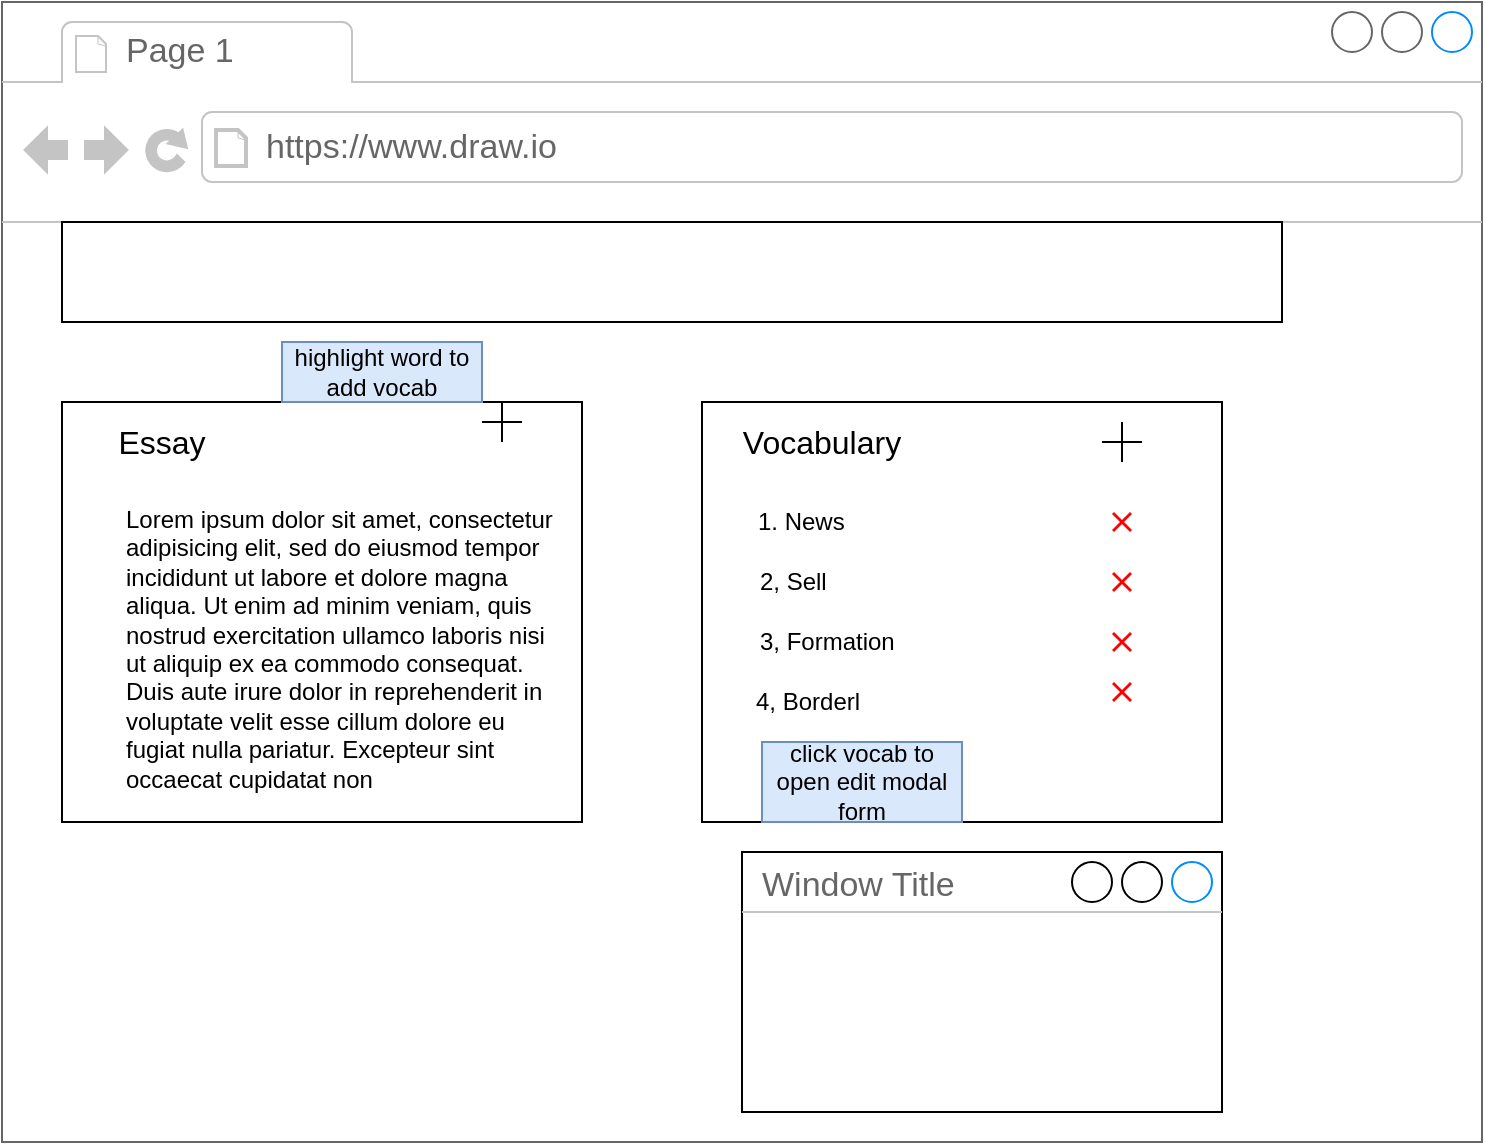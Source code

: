 <mxfile>
    <diagram id="iVd8kBAgJW6eZgmNtz9t" name="UI">
        <mxGraphModel dx="435" dy="629" grid="1" gridSize="10" guides="1" tooltips="1" connect="1" arrows="1" fold="1" page="1" pageScale="1" pageWidth="827" pageHeight="1169" math="0" shadow="0">
            <root>
                <mxCell id="0"/>
                <mxCell id="1" parent="0"/>
                <mxCell id="10" value="" style="strokeWidth=1;shadow=0;dashed=0;align=center;html=1;shape=mxgraph.mockup.containers.browserWindow;rSize=0;strokeColor=#666666;strokeColor2=#008cff;strokeColor3=#c4c4c4;mainText=,;recursiveResize=0;" parent="1" vertex="1">
                    <mxGeometry x="70" y="30" width="740" height="570" as="geometry"/>
                </mxCell>
                <mxCell id="11" value="Page 1" style="strokeWidth=1;shadow=0;dashed=0;align=center;html=1;shape=mxgraph.mockup.containers.anchor;fontSize=17;fontColor=#666666;align=left;" parent="10" vertex="1">
                    <mxGeometry x="60" y="12" width="110" height="26" as="geometry"/>
                </mxCell>
                <mxCell id="12" value="https://www.draw.io" style="strokeWidth=1;shadow=0;dashed=0;align=center;html=1;shape=mxgraph.mockup.containers.anchor;rSize=0;fontSize=17;fontColor=#666666;align=left;" parent="10" vertex="1">
                    <mxGeometry x="130" y="60" width="250" height="26" as="geometry"/>
                </mxCell>
                <mxCell id="14" value="" style="rounded=0;whiteSpace=wrap;html=1;" parent="10" vertex="1">
                    <mxGeometry x="30" y="200" width="260" height="210" as="geometry"/>
                </mxCell>
                <mxCell id="16" value="Lorem ipsum dolor sit amet, consectetur adipisicing elit, sed do eiusmod tempor incididunt ut labore et dolore magna aliqua. Ut enim ad minim veniam, quis nostrud exercitation ullamco laboris nisi ut aliquip ex ea commodo consequat. Duis aute irure dolor in reprehenderit in voluptate velit esse cillum dolore eu fugiat nulla pariatur. Excepteur sint occaecat cupidatat non&amp;nbsp;" style="text;spacingTop=-5;whiteSpace=wrap;html=1;align=left;fontSize=12;fontFamily=Helvetica;fillColor=none;strokeColor=none;" parent="10" vertex="1">
                    <mxGeometry x="60" y="250" width="220" height="150" as="geometry"/>
                </mxCell>
                <mxCell id="20" value="" style="rounded=0;whiteSpace=wrap;html=1;" parent="10" vertex="1">
                    <mxGeometry x="350" y="200" width="260" height="210" as="geometry"/>
                </mxCell>
                <mxCell id="40" value="Window Title" style="strokeWidth=1;shadow=0;dashed=0;align=center;html=1;shape=mxgraph.mockup.containers.window;align=left;verticalAlign=top;spacingLeft=8;strokeColor2=#008cff;strokeColor3=#c4c4c4;fontColor=#666666;mainText=;fontSize=17;labelBackgroundColor=none;" parent="10" vertex="1">
                    <mxGeometry x="370" y="425" width="240" height="130" as="geometry"/>
                </mxCell>
                <mxCell id="41" value="click vocab to open edit modal form" style="text;html=1;strokeColor=#6c8ebf;fillColor=#dae8fc;align=center;verticalAlign=middle;whiteSpace=wrap;rounded=0;" parent="10" vertex="1">
                    <mxGeometry x="380" y="370" width="100" height="40" as="geometry"/>
                </mxCell>
                <mxCell id="15" value="Essay" style="text;html=1;strokeColor=none;fillColor=none;align=center;verticalAlign=middle;whiteSpace=wrap;rounded=0;fontSize=16;" parent="1" vertex="1">
                    <mxGeometry x="130" y="240" width="40" height="20" as="geometry"/>
                </mxCell>
                <mxCell id="17" value="" style="rounded=0;whiteSpace=wrap;html=1;fontSize=16;" parent="1" vertex="1">
                    <mxGeometry x="100" y="140" width="610" height="50" as="geometry"/>
                </mxCell>
                <mxCell id="21" value="Vocabulary" style="text;html=1;strokeColor=none;fillColor=none;align=center;verticalAlign=middle;whiteSpace=wrap;rounded=0;fontSize=16;" parent="1" vertex="1">
                    <mxGeometry x="470" y="240" width="20" height="20" as="geometry"/>
                </mxCell>
                <mxCell id="22" value="" style="shape=cross;whiteSpace=wrap;html=1;fontSize=16;size=0;" parent="1" vertex="1">
                    <mxGeometry x="620" y="240" width="20" height="20" as="geometry"/>
                </mxCell>
                <mxCell id="23" value="1. News" style="text;html=1;strokeColor=none;fillColor=none;align=left;verticalAlign=middle;whiteSpace=wrap;rounded=0;fontSize=12;fontStyle=0" parent="1" vertex="1">
                    <mxGeometry x="446" y="280" width="80" height="20" as="geometry"/>
                </mxCell>
                <mxCell id="24" value="2, Sell" style="text;html=1;strokeColor=none;fillColor=none;align=left;verticalAlign=middle;whiteSpace=wrap;rounded=0;fontSize=12;" parent="1" vertex="1">
                    <mxGeometry x="447" y="310" width="70" height="20" as="geometry"/>
                </mxCell>
                <mxCell id="31" value="3, Formation" style="text;html=1;strokeColor=none;fillColor=none;align=left;verticalAlign=middle;whiteSpace=wrap;rounded=0;fontSize=12;" parent="1" vertex="1">
                    <mxGeometry x="447" y="340" width="93" height="20" as="geometry"/>
                </mxCell>
                <mxCell id="32" value="4, Borderl" style="text;html=1;strokeColor=none;fillColor=none;align=left;verticalAlign=middle;whiteSpace=wrap;rounded=0;fontSize=12;" parent="1" vertex="1">
                    <mxGeometry x="445" y="370" width="70" height="20" as="geometry"/>
                </mxCell>
                <mxCell id="34" value="" style="shape=cross;whiteSpace=wrap;html=1;fontSize=16;size=0;" parent="1" vertex="1">
                    <mxGeometry x="310" y="230" width="20" height="20" as="geometry"/>
                </mxCell>
                <mxCell id="35" value="highlight word to add vocab" style="text;html=1;strokeColor=#6c8ebf;fillColor=#dae8fc;align=center;verticalAlign=middle;whiteSpace=wrap;rounded=0;" parent="1" vertex="1">
                    <mxGeometry x="210" y="200" width="100" height="30" as="geometry"/>
                </mxCell>
                <mxCell id="36" value="" style="shape=mxgraph.mockup.markup.redX;fillColor=#ff0000;html=1;shadow=0;strokeColor=none;" parent="1" vertex="1">
                    <mxGeometry x="625" y="285" width="10" height="10" as="geometry"/>
                </mxCell>
                <mxCell id="37" value="" style="shape=mxgraph.mockup.markup.redX;fillColor=#ff0000;html=1;shadow=0;strokeColor=none;" parent="1" vertex="1">
                    <mxGeometry x="625" y="315" width="10" height="10" as="geometry"/>
                </mxCell>
                <mxCell id="38" value="" style="shape=mxgraph.mockup.markup.redX;fillColor=#ff0000;html=1;shadow=0;strokeColor=none;" parent="1" vertex="1">
                    <mxGeometry x="625" y="345" width="10" height="10" as="geometry"/>
                </mxCell>
                <mxCell id="39" value="" style="shape=mxgraph.mockup.markup.redX;fillColor=#ff0000;html=1;shadow=0;strokeColor=none;" parent="1" vertex="1">
                    <mxGeometry x="625" y="370" width="10" height="10" as="geometry"/>
                </mxCell>
            </root>
        </mxGraphModel>
    </diagram>
    <diagram id="0t86iHEGhfhfT3hSVQGB" name="Db">
        <mxGraphModel dx="435" dy="629" grid="1" gridSize="10" guides="1" tooltips="1" connect="1" arrows="1" fold="1" page="1" pageScale="1" pageWidth="827" pageHeight="1169" math="0" shadow="0">
            <root>
                <mxCell id="Z0p9pf_6QNyvAiiEjlcZ-0"/>
                <mxCell id="Z0p9pf_6QNyvAiiEjlcZ-1" parent="Z0p9pf_6QNyvAiiEjlcZ-0"/>
                <mxCell id="Z0p9pf_6QNyvAiiEjlcZ-2" value="Essay" style="shape=table;startSize=30;container=1;collapsible=1;childLayout=tableLayout;fixedRows=1;rowLines=0;fontStyle=1;align=center;resizeLast=1;" parent="Z0p9pf_6QNyvAiiEjlcZ-1" vertex="1">
                    <mxGeometry x="50" y="90" width="180" height="310" as="geometry"/>
                </mxCell>
                <mxCell id="Z0p9pf_6QNyvAiiEjlcZ-3" value="" style="shape=partialRectangle;collapsible=0;dropTarget=0;pointerEvents=0;fillColor=none;top=0;left=0;bottom=1;right=0;points=[[0,0.5],[1,0.5]];portConstraint=eastwest;" parent="Z0p9pf_6QNyvAiiEjlcZ-2" vertex="1">
                    <mxGeometry y="30" width="180" height="30" as="geometry"/>
                </mxCell>
                <mxCell id="Z0p9pf_6QNyvAiiEjlcZ-4" value="PK" style="shape=partialRectangle;connectable=0;fillColor=none;top=0;left=0;bottom=0;right=0;fontStyle=1;overflow=hidden;" parent="Z0p9pf_6QNyvAiiEjlcZ-3" vertex="1">
                    <mxGeometry width="30" height="30" as="geometry"/>
                </mxCell>
                <mxCell id="Z0p9pf_6QNyvAiiEjlcZ-5" value="EssayId" style="shape=partialRectangle;connectable=0;fillColor=none;top=0;left=0;bottom=0;right=0;align=left;spacingLeft=6;fontStyle=5;overflow=hidden;" parent="Z0p9pf_6QNyvAiiEjlcZ-3" vertex="1">
                    <mxGeometry x="30" width="150" height="30" as="geometry"/>
                </mxCell>
                <mxCell id="Z0p9pf_6QNyvAiiEjlcZ-6" value="" style="shape=partialRectangle;collapsible=0;dropTarget=0;pointerEvents=0;fillColor=none;top=0;left=0;bottom=0;right=0;points=[[0,0.5],[1,0.5]];portConstraint=eastwest;" parent="Z0p9pf_6QNyvAiiEjlcZ-2" vertex="1">
                    <mxGeometry y="60" width="180" height="30" as="geometry"/>
                </mxCell>
                <mxCell id="Z0p9pf_6QNyvAiiEjlcZ-7" value="" style="shape=partialRectangle;connectable=0;fillColor=none;top=0;left=0;bottom=0;right=0;editable=1;overflow=hidden;" parent="Z0p9pf_6QNyvAiiEjlcZ-6" vertex="1">
                    <mxGeometry width="30" height="30" as="geometry"/>
                </mxCell>
                <mxCell id="Z0p9pf_6QNyvAiiEjlcZ-8" value="Title" style="shape=partialRectangle;connectable=0;fillColor=none;top=0;left=0;bottom=0;right=0;align=left;spacingLeft=6;overflow=hidden;" parent="Z0p9pf_6QNyvAiiEjlcZ-6" vertex="1">
                    <mxGeometry x="30" width="150" height="30" as="geometry"/>
                </mxCell>
                <mxCell id="Z0p9pf_6QNyvAiiEjlcZ-9" value="" style="shape=partialRectangle;collapsible=0;dropTarget=0;pointerEvents=0;fillColor=none;top=0;left=0;bottom=0;right=0;points=[[0,0.5],[1,0.5]];portConstraint=eastwest;" parent="Z0p9pf_6QNyvAiiEjlcZ-2" vertex="1">
                    <mxGeometry y="90" width="180" height="30" as="geometry"/>
                </mxCell>
                <mxCell id="Z0p9pf_6QNyvAiiEjlcZ-10" value="" style="shape=partialRectangle;connectable=0;fillColor=none;top=0;left=0;bottom=0;right=0;editable=1;overflow=hidden;" parent="Z0p9pf_6QNyvAiiEjlcZ-9" vertex="1">
                    <mxGeometry width="30" height="30" as="geometry"/>
                </mxCell>
                <mxCell id="Z0p9pf_6QNyvAiiEjlcZ-11" value="Text" style="shape=partialRectangle;connectable=0;fillColor=none;top=0;left=0;bottom=0;right=0;align=left;spacingLeft=6;overflow=hidden;" parent="Z0p9pf_6QNyvAiiEjlcZ-9" vertex="1">
                    <mxGeometry x="30" width="150" height="30" as="geometry"/>
                </mxCell>
                <mxCell id="Z0p9pf_6QNyvAiiEjlcZ-12" value="" style="shape=partialRectangle;collapsible=0;dropTarget=0;pointerEvents=0;fillColor=none;top=0;left=0;bottom=0;right=0;points=[[0,0.5],[1,0.5]];portConstraint=eastwest;" parent="Z0p9pf_6QNyvAiiEjlcZ-2" vertex="1">
                    <mxGeometry y="120" width="180" height="30" as="geometry"/>
                </mxCell>
                <mxCell id="Z0p9pf_6QNyvAiiEjlcZ-13" value="" style="shape=partialRectangle;connectable=0;fillColor=none;top=0;left=0;bottom=0;right=0;editable=1;overflow=hidden;" parent="Z0p9pf_6QNyvAiiEjlcZ-12" vertex="1">
                    <mxGeometry width="30" height="30" as="geometry"/>
                </mxCell>
                <mxCell id="Z0p9pf_6QNyvAiiEjlcZ-14" value="Source" style="shape=partialRectangle;connectable=0;fillColor=none;top=0;left=0;bottom=0;right=0;align=left;spacingLeft=6;overflow=hidden;" parent="Z0p9pf_6QNyvAiiEjlcZ-12" vertex="1">
                    <mxGeometry x="30" width="150" height="30" as="geometry"/>
                </mxCell>
                <mxCell id="Z0p9pf_6QNyvAiiEjlcZ-21" value="" style="shape=partialRectangle;collapsible=0;dropTarget=0;pointerEvents=0;fillColor=none;top=0;left=0;bottom=0;right=0;points=[[0,0.5],[1,0.5]];portConstraint=eastwest;" parent="Z0p9pf_6QNyvAiiEjlcZ-2" vertex="1">
                    <mxGeometry y="150" width="180" height="30" as="geometry"/>
                </mxCell>
                <mxCell id="Z0p9pf_6QNyvAiiEjlcZ-22" value="" style="shape=partialRectangle;connectable=0;fillColor=none;top=0;left=0;bottom=0;right=0;editable=1;overflow=hidden;" parent="Z0p9pf_6QNyvAiiEjlcZ-21" vertex="1">
                    <mxGeometry width="30" height="30" as="geometry"/>
                </mxCell>
                <mxCell id="Z0p9pf_6QNyvAiiEjlcZ-23" value="Created" style="shape=partialRectangle;connectable=0;fillColor=none;top=0;left=0;bottom=0;right=0;align=left;spacingLeft=6;overflow=hidden;" parent="Z0p9pf_6QNyvAiiEjlcZ-21" vertex="1">
                    <mxGeometry x="30" width="150" height="30" as="geometry"/>
                </mxCell>
                <mxCell id="2Hclk4SniDm500Zft6jf-0" value="" style="shape=partialRectangle;collapsible=0;dropTarget=0;pointerEvents=0;fillColor=none;top=0;left=0;bottom=0;right=0;points=[[0,0.5],[1,0.5]];portConstraint=eastwest;" parent="Z0p9pf_6QNyvAiiEjlcZ-2" vertex="1">
                    <mxGeometry y="180" width="180" height="30" as="geometry"/>
                </mxCell>
                <mxCell id="2Hclk4SniDm500Zft6jf-1" value="" style="shape=partialRectangle;connectable=0;fillColor=none;top=0;left=0;bottom=0;right=0;editable=1;overflow=hidden;" parent="2Hclk4SniDm500Zft6jf-0" vertex="1">
                    <mxGeometry width="30" height="30" as="geometry"/>
                </mxCell>
                <mxCell id="2Hclk4SniDm500Zft6jf-2" value="Category" style="shape=partialRectangle;connectable=0;fillColor=none;top=0;left=0;bottom=0;right=0;align=left;spacingLeft=6;overflow=hidden;" parent="2Hclk4SniDm500Zft6jf-0" vertex="1">
                    <mxGeometry x="30" width="150" height="30" as="geometry"/>
                </mxCell>
                <mxCell id="Z0p9pf_6QNyvAiiEjlcZ-15" value="" style="shape=partialRectangle;collapsible=0;dropTarget=0;pointerEvents=0;fillColor=none;top=0;left=0;bottom=0;right=0;points=[[0,0.5],[1,0.5]];portConstraint=eastwest;" parent="Z0p9pf_6QNyvAiiEjlcZ-2" vertex="1">
                    <mxGeometry y="210" width="180" height="30" as="geometry"/>
                </mxCell>
                <mxCell id="Z0p9pf_6QNyvAiiEjlcZ-16" value="" style="shape=partialRectangle;connectable=0;fillColor=none;top=0;left=0;bottom=0;right=0;editable=1;overflow=hidden;" parent="Z0p9pf_6QNyvAiiEjlcZ-15" vertex="1">
                    <mxGeometry width="30" height="30" as="geometry"/>
                </mxCell>
                <mxCell id="Z0p9pf_6QNyvAiiEjlcZ-17" value="Language" style="shape=partialRectangle;connectable=0;fillColor=none;top=0;left=0;bottom=0;right=0;align=left;spacingLeft=6;overflow=hidden;" parent="Z0p9pf_6QNyvAiiEjlcZ-15" vertex="1">
                    <mxGeometry x="30" width="150" height="30" as="geometry"/>
                </mxCell>
                <mxCell id="zP1s_SbAsQUYqSvH_J1f-30" value="" style="shape=partialRectangle;collapsible=0;dropTarget=0;pointerEvents=0;fillColor=none;top=0;left=0;bottom=0;right=0;points=[[0,0.5],[1,0.5]];portConstraint=eastwest;" parent="Z0p9pf_6QNyvAiiEjlcZ-2" vertex="1">
                    <mxGeometry y="240" width="180" height="30" as="geometry"/>
                </mxCell>
                <mxCell id="zP1s_SbAsQUYqSvH_J1f-31" value="" style="shape=partialRectangle;connectable=0;fillColor=none;top=0;left=0;bottom=0;right=0;editable=1;overflow=hidden;" parent="zP1s_SbAsQUYqSvH_J1f-30" vertex="1">
                    <mxGeometry width="30" height="30" as="geometry"/>
                </mxCell>
                <mxCell id="zP1s_SbAsQUYqSvH_J1f-32" value="SampleId (Nullable)" style="shape=partialRectangle;connectable=0;fillColor=none;top=0;left=0;bottom=0;right=0;align=left;spacingLeft=6;overflow=hidden;" parent="zP1s_SbAsQUYqSvH_J1f-30" vertex="1">
                    <mxGeometry x="30" width="150" height="30" as="geometry"/>
                </mxCell>
                <mxCell id="zP1s_SbAsQUYqSvH_J1f-40" value="" style="shape=partialRectangle;collapsible=0;dropTarget=0;pointerEvents=0;fillColor=none;top=0;left=0;bottom=0;right=0;points=[[0,0.5],[1,0.5]];portConstraint=eastwest;" parent="Z0p9pf_6QNyvAiiEjlcZ-2" vertex="1">
                    <mxGeometry y="270" width="180" height="30" as="geometry"/>
                </mxCell>
                <mxCell id="zP1s_SbAsQUYqSvH_J1f-41" value="" style="shape=partialRectangle;connectable=0;fillColor=none;top=0;left=0;bottom=0;right=0;editable=1;overflow=hidden;" parent="zP1s_SbAsQUYqSvH_J1f-40" vertex="1">
                    <mxGeometry width="30" height="30" as="geometry"/>
                </mxCell>
                <mxCell id="zP1s_SbAsQUYqSvH_J1f-42" value="UserId" style="shape=partialRectangle;connectable=0;fillColor=none;top=0;left=0;bottom=0;right=0;align=left;spacingLeft=6;overflow=hidden;" parent="zP1s_SbAsQUYqSvH_J1f-40" vertex="1">
                    <mxGeometry x="30" width="150" height="30" as="geometry"/>
                </mxCell>
                <mxCell id="TxTklXKp4NgBE_LHiwIq-4" style="edgeStyle=orthogonalEdgeStyle;rounded=0;orthogonalLoop=1;jettySize=auto;html=1;exitX=0;exitY=0.25;exitDx=0;exitDy=0;entryX=1;entryY=0.5;entryDx=0;entryDy=0;endArrow=ERmany;endFill=0;" parent="Z0p9pf_6QNyvAiiEjlcZ-1" source="Z0p9pf_6QNyvAiiEjlcZ-24" target="2Hclk4SniDm500Zft6jf-22" edge="1">
                    <mxGeometry relative="1" as="geometry"/>
                </mxCell>
                <mxCell id="Z0p9pf_6QNyvAiiEjlcZ-24" value="User" style="shape=table;startSize=30;container=1;collapsible=1;childLayout=tableLayout;fixedRows=1;rowLines=0;fontStyle=1;align=center;resizeLast=1;" parent="Z0p9pf_6QNyvAiiEjlcZ-1" vertex="1">
                    <mxGeometry x="590" y="90" width="180" height="180" as="geometry"/>
                </mxCell>
                <mxCell id="Z0p9pf_6QNyvAiiEjlcZ-25" value="" style="shape=partialRectangle;collapsible=0;dropTarget=0;pointerEvents=0;fillColor=none;top=0;left=0;bottom=1;right=0;points=[[0,0.5],[1,0.5]];portConstraint=eastwest;" parent="Z0p9pf_6QNyvAiiEjlcZ-24" vertex="1">
                    <mxGeometry y="30" width="180" height="30" as="geometry"/>
                </mxCell>
                <mxCell id="Z0p9pf_6QNyvAiiEjlcZ-26" value="PK" style="shape=partialRectangle;connectable=0;fillColor=none;top=0;left=0;bottom=0;right=0;fontStyle=1;overflow=hidden;" parent="Z0p9pf_6QNyvAiiEjlcZ-25" vertex="1">
                    <mxGeometry width="30" height="30" as="geometry"/>
                </mxCell>
                <mxCell id="Z0p9pf_6QNyvAiiEjlcZ-27" value="UserId" style="shape=partialRectangle;connectable=0;fillColor=none;top=0;left=0;bottom=0;right=0;align=left;spacingLeft=6;fontStyle=5;overflow=hidden;" parent="Z0p9pf_6QNyvAiiEjlcZ-25" vertex="1">
                    <mxGeometry x="30" width="150" height="30" as="geometry"/>
                </mxCell>
                <mxCell id="Z0p9pf_6QNyvAiiEjlcZ-28" value="" style="shape=partialRectangle;collapsible=0;dropTarget=0;pointerEvents=0;fillColor=none;top=0;left=0;bottom=0;right=0;points=[[0,0.5],[1,0.5]];portConstraint=eastwest;" parent="Z0p9pf_6QNyvAiiEjlcZ-24" vertex="1">
                    <mxGeometry y="60" width="180" height="30" as="geometry"/>
                </mxCell>
                <mxCell id="Z0p9pf_6QNyvAiiEjlcZ-29" value="" style="shape=partialRectangle;connectable=0;fillColor=none;top=0;left=0;bottom=0;right=0;editable=1;overflow=hidden;" parent="Z0p9pf_6QNyvAiiEjlcZ-28" vertex="1">
                    <mxGeometry width="30" height="30" as="geometry"/>
                </mxCell>
                <mxCell id="Z0p9pf_6QNyvAiiEjlcZ-30" value="UserName" style="shape=partialRectangle;connectable=0;fillColor=none;top=0;left=0;bottom=0;right=0;align=left;spacingLeft=6;overflow=hidden;" parent="Z0p9pf_6QNyvAiiEjlcZ-28" vertex="1">
                    <mxGeometry x="30" width="150" height="30" as="geometry"/>
                </mxCell>
                <mxCell id="Z0p9pf_6QNyvAiiEjlcZ-31" value="" style="shape=partialRectangle;collapsible=0;dropTarget=0;pointerEvents=0;fillColor=none;top=0;left=0;bottom=0;right=0;points=[[0,0.5],[1,0.5]];portConstraint=eastwest;" parent="Z0p9pf_6QNyvAiiEjlcZ-24" vertex="1">
                    <mxGeometry y="90" width="180" height="30" as="geometry"/>
                </mxCell>
                <mxCell id="Z0p9pf_6QNyvAiiEjlcZ-32" value="" style="shape=partialRectangle;connectable=0;fillColor=none;top=0;left=0;bottom=0;right=0;editable=1;overflow=hidden;" parent="Z0p9pf_6QNyvAiiEjlcZ-31" vertex="1">
                    <mxGeometry width="30" height="30" as="geometry"/>
                </mxCell>
                <mxCell id="Z0p9pf_6QNyvAiiEjlcZ-33" value="Password" style="shape=partialRectangle;connectable=0;fillColor=none;top=0;left=0;bottom=0;right=0;align=left;spacingLeft=6;overflow=hidden;" parent="Z0p9pf_6QNyvAiiEjlcZ-31" vertex="1">
                    <mxGeometry x="30" width="150" height="30" as="geometry"/>
                </mxCell>
                <mxCell id="Z0p9pf_6QNyvAiiEjlcZ-34" value="" style="shape=partialRectangle;collapsible=0;dropTarget=0;pointerEvents=0;fillColor=none;top=0;left=0;bottom=0;right=0;points=[[0,0.5],[1,0.5]];portConstraint=eastwest;" parent="Z0p9pf_6QNyvAiiEjlcZ-24" vertex="1">
                    <mxGeometry y="120" width="180" height="30" as="geometry"/>
                </mxCell>
                <mxCell id="Z0p9pf_6QNyvAiiEjlcZ-35" value="" style="shape=partialRectangle;connectable=0;fillColor=none;top=0;left=0;bottom=0;right=0;editable=1;overflow=hidden;" parent="Z0p9pf_6QNyvAiiEjlcZ-34" vertex="1">
                    <mxGeometry width="30" height="30" as="geometry"/>
                </mxCell>
                <mxCell id="Z0p9pf_6QNyvAiiEjlcZ-36" value="Email" style="shape=partialRectangle;connectable=0;fillColor=none;top=0;left=0;bottom=0;right=0;align=left;spacingLeft=6;overflow=hidden;" parent="Z0p9pf_6QNyvAiiEjlcZ-34" vertex="1">
                    <mxGeometry x="30" width="150" height="30" as="geometry"/>
                </mxCell>
                <mxCell id="Z0p9pf_6QNyvAiiEjlcZ-40" value="" style="shape=partialRectangle;collapsible=0;dropTarget=0;pointerEvents=0;fillColor=none;top=0;left=0;bottom=0;right=0;points=[[0,0.5],[1,0.5]];portConstraint=eastwest;" parent="Z0p9pf_6QNyvAiiEjlcZ-24" vertex="1">
                    <mxGeometry y="150" width="180" height="30" as="geometry"/>
                </mxCell>
                <mxCell id="Z0p9pf_6QNyvAiiEjlcZ-41" value="" style="shape=partialRectangle;connectable=0;fillColor=none;top=0;left=0;bottom=0;right=0;editable=1;overflow=hidden;" parent="Z0p9pf_6QNyvAiiEjlcZ-40" vertex="1">
                    <mxGeometry width="30" height="30" as="geometry"/>
                </mxCell>
                <mxCell id="Z0p9pf_6QNyvAiiEjlcZ-42" value="Role" style="shape=partialRectangle;connectable=0;fillColor=none;top=0;left=0;bottom=0;right=0;align=left;spacingLeft=6;overflow=hidden;" parent="Z0p9pf_6QNyvAiiEjlcZ-40" vertex="1">
                    <mxGeometry x="30" width="150" height="30" as="geometry"/>
                </mxCell>
                <mxCell id="2Hclk4SniDm500Zft6jf-3" value="Vocab" style="shape=table;startSize=30;container=1;collapsible=1;childLayout=tableLayout;fixedRows=1;rowLines=0;fontStyle=1;align=center;resizeLast=1;" parent="Z0p9pf_6QNyvAiiEjlcZ-1" vertex="1">
                    <mxGeometry x="330" y="90" width="180" height="350" as="geometry"/>
                </mxCell>
                <mxCell id="2Hclk4SniDm500Zft6jf-4" value="" style="shape=partialRectangle;collapsible=0;dropTarget=0;pointerEvents=0;fillColor=none;top=0;left=0;bottom=1;right=0;points=[[0,0.5],[1,0.5]];portConstraint=eastwest;" parent="2Hclk4SniDm500Zft6jf-3" vertex="1">
                    <mxGeometry y="30" width="180" height="30" as="geometry"/>
                </mxCell>
                <mxCell id="2Hclk4SniDm500Zft6jf-5" value="PK" style="shape=partialRectangle;connectable=0;fillColor=none;top=0;left=0;bottom=0;right=0;fontStyle=1;overflow=hidden;" parent="2Hclk4SniDm500Zft6jf-4" vertex="1">
                    <mxGeometry width="30" height="30" as="geometry"/>
                </mxCell>
                <mxCell id="2Hclk4SniDm500Zft6jf-6" value="VocabId" style="shape=partialRectangle;connectable=0;fillColor=none;top=0;left=0;bottom=0;right=0;align=left;spacingLeft=6;fontStyle=5;overflow=hidden;" parent="2Hclk4SniDm500Zft6jf-4" vertex="1">
                    <mxGeometry x="30" width="150" height="30" as="geometry"/>
                </mxCell>
                <mxCell id="2Hclk4SniDm500Zft6jf-7" value="" style="shape=partialRectangle;collapsible=0;dropTarget=0;pointerEvents=0;fillColor=none;top=0;left=0;bottom=0;right=0;points=[[0,0.5],[1,0.5]];portConstraint=eastwest;" parent="2Hclk4SniDm500Zft6jf-3" vertex="1">
                    <mxGeometry y="60" width="180" height="30" as="geometry"/>
                </mxCell>
                <mxCell id="2Hclk4SniDm500Zft6jf-8" value="" style="shape=partialRectangle;connectable=0;fillColor=none;top=0;left=0;bottom=0;right=0;editable=1;overflow=hidden;" parent="2Hclk4SniDm500Zft6jf-7" vertex="1">
                    <mxGeometry width="30" height="30" as="geometry"/>
                </mxCell>
                <mxCell id="2Hclk4SniDm500Zft6jf-9" value="Language" style="shape=partialRectangle;connectable=0;fillColor=none;top=0;left=0;bottom=0;right=0;align=left;spacingLeft=6;overflow=hidden;" parent="2Hclk4SniDm500Zft6jf-7" vertex="1">
                    <mxGeometry x="30" width="150" height="30" as="geometry"/>
                </mxCell>
                <mxCell id="2Hclk4SniDm500Zft6jf-10" value="" style="shape=partialRectangle;collapsible=0;dropTarget=0;pointerEvents=0;fillColor=none;top=0;left=0;bottom=0;right=0;points=[[0,0.5],[1,0.5]];portConstraint=eastwest;" parent="2Hclk4SniDm500Zft6jf-3" vertex="1">
                    <mxGeometry y="90" width="180" height="30" as="geometry"/>
                </mxCell>
                <mxCell id="2Hclk4SniDm500Zft6jf-11" value="" style="shape=partialRectangle;connectable=0;fillColor=none;top=0;left=0;bottom=0;right=0;editable=1;overflow=hidden;" parent="2Hclk4SniDm500Zft6jf-10" vertex="1">
                    <mxGeometry width="30" height="30" as="geometry"/>
                </mxCell>
                <mxCell id="2Hclk4SniDm500Zft6jf-12" value="Text" style="shape=partialRectangle;connectable=0;fillColor=none;top=0;left=0;bottom=0;right=0;align=left;spacingLeft=6;overflow=hidden;" parent="2Hclk4SniDm500Zft6jf-10" vertex="1">
                    <mxGeometry x="30" width="150" height="30" as="geometry"/>
                </mxCell>
                <mxCell id="2Hclk4SniDm500Zft6jf-13" value="" style="shape=partialRectangle;collapsible=0;dropTarget=0;pointerEvents=0;fillColor=none;top=0;left=0;bottom=0;right=0;points=[[0,0.5],[1,0.5]];portConstraint=eastwest;" parent="2Hclk4SniDm500Zft6jf-3" vertex="1">
                    <mxGeometry y="120" width="180" height="40" as="geometry"/>
                </mxCell>
                <mxCell id="2Hclk4SniDm500Zft6jf-14" value="" style="shape=partialRectangle;connectable=0;fillColor=none;top=0;left=0;bottom=0;right=0;editable=1;overflow=hidden;" parent="2Hclk4SniDm500Zft6jf-13" vertex="1">
                    <mxGeometry width="30" height="40" as="geometry"/>
                </mxCell>
                <mxCell id="2Hclk4SniDm500Zft6jf-15" value="Chinese" style="shape=partialRectangle;connectable=0;fillColor=none;top=0;left=0;bottom=0;right=0;align=left;spacingLeft=6;overflow=hidden;" parent="2Hclk4SniDm500Zft6jf-13" vertex="1">
                    <mxGeometry x="30" width="150" height="40" as="geometry"/>
                </mxCell>
                <mxCell id="2Hclk4SniDm500Zft6jf-16" value="" style="shape=partialRectangle;collapsible=0;dropTarget=0;pointerEvents=0;fillColor=none;top=0;left=0;bottom=0;right=0;points=[[0,0.5],[1,0.5]];portConstraint=eastwest;" parent="2Hclk4SniDm500Zft6jf-3" vertex="1">
                    <mxGeometry y="160" width="180" height="30" as="geometry"/>
                </mxCell>
                <mxCell id="2Hclk4SniDm500Zft6jf-17" value="" style="shape=partialRectangle;connectable=0;fillColor=none;top=0;left=0;bottom=0;right=0;editable=1;overflow=hidden;" parent="2Hclk4SniDm500Zft6jf-16" vertex="1">
                    <mxGeometry width="30" height="30" as="geometry"/>
                </mxCell>
                <mxCell id="2Hclk4SniDm500Zft6jf-18" value="Note" style="shape=partialRectangle;connectable=0;fillColor=none;top=0;left=0;bottom=0;right=0;align=left;spacingLeft=6;overflow=hidden;" parent="2Hclk4SniDm500Zft6jf-16" vertex="1">
                    <mxGeometry x="30" width="150" height="30" as="geometry"/>
                </mxCell>
                <mxCell id="2Hclk4SniDm500Zft6jf-19" value="" style="shape=partialRectangle;collapsible=0;dropTarget=0;pointerEvents=0;fillColor=none;top=0;left=0;bottom=0;right=0;points=[[0,0.5],[1,0.5]];portConstraint=eastwest;" parent="2Hclk4SniDm500Zft6jf-3" vertex="1">
                    <mxGeometry y="190" width="180" height="30" as="geometry"/>
                </mxCell>
                <mxCell id="2Hclk4SniDm500Zft6jf-20" value="" style="shape=partialRectangle;connectable=0;fillColor=none;top=0;left=0;bottom=0;right=0;editable=1;overflow=hidden;" parent="2Hclk4SniDm500Zft6jf-19" vertex="1">
                    <mxGeometry width="30" height="30" as="geometry"/>
                </mxCell>
                <mxCell id="2Hclk4SniDm500Zft6jf-21" value="EssayId (Nullable)" style="shape=partialRectangle;connectable=0;fillColor=none;top=0;left=0;bottom=0;right=0;align=left;spacingLeft=6;overflow=hidden;" parent="2Hclk4SniDm500Zft6jf-19" vertex="1">
                    <mxGeometry x="30" width="150" height="30" as="geometry"/>
                </mxCell>
                <mxCell id="2Hclk4SniDm500Zft6jf-25" value="" style="shape=partialRectangle;collapsible=0;dropTarget=0;pointerEvents=0;fillColor=none;top=0;left=0;bottom=0;right=0;points=[[0,0.5],[1,0.5]];portConstraint=eastwest;" parent="2Hclk4SniDm500Zft6jf-3" vertex="1">
                    <mxGeometry y="220" width="180" height="30" as="geometry"/>
                </mxCell>
                <mxCell id="2Hclk4SniDm500Zft6jf-26" value="" style="shape=partialRectangle;connectable=0;fillColor=none;top=0;left=0;bottom=0;right=0;editable=1;overflow=hidden;" parent="2Hclk4SniDm500Zft6jf-25" vertex="1">
                    <mxGeometry width="30" height="30" as="geometry"/>
                </mxCell>
                <mxCell id="2Hclk4SniDm500Zft6jf-27" value="Category" style="shape=partialRectangle;connectable=0;fillColor=none;top=0;left=0;bottom=0;right=0;align=left;spacingLeft=6;overflow=hidden;" parent="2Hclk4SniDm500Zft6jf-25" vertex="1">
                    <mxGeometry x="30" width="150" height="30" as="geometry"/>
                </mxCell>
                <mxCell id="2Hclk4SniDm500Zft6jf-22" value="" style="shape=partialRectangle;collapsible=0;dropTarget=0;pointerEvents=0;fillColor=none;top=0;left=0;bottom=0;right=0;points=[[0,0.5],[1,0.5]];portConstraint=eastwest;" parent="2Hclk4SniDm500Zft6jf-3" vertex="1">
                    <mxGeometry y="250" width="180" height="30" as="geometry"/>
                </mxCell>
                <mxCell id="2Hclk4SniDm500Zft6jf-23" value="" style="shape=partialRectangle;connectable=0;fillColor=none;top=0;left=0;bottom=0;right=0;editable=1;overflow=hidden;" parent="2Hclk4SniDm500Zft6jf-22" vertex="1">
                    <mxGeometry width="30" height="30" as="geometry"/>
                </mxCell>
                <mxCell id="2Hclk4SniDm500Zft6jf-24" value="UserId" style="shape=partialRectangle;connectable=0;fillColor=none;top=0;left=0;bottom=0;right=0;align=left;spacingLeft=6;overflow=hidden;" parent="2Hclk4SniDm500Zft6jf-22" vertex="1">
                    <mxGeometry x="30" width="150" height="30" as="geometry"/>
                </mxCell>
                <mxCell id="TxTklXKp4NgBE_LHiwIq-1" value="" style="shape=partialRectangle;collapsible=0;dropTarget=0;pointerEvents=0;fillColor=none;top=0;left=0;bottom=0;right=0;points=[[0,0.5],[1,0.5]];portConstraint=eastwest;" parent="2Hclk4SniDm500Zft6jf-3" vertex="1">
                    <mxGeometry y="280" width="180" height="30" as="geometry"/>
                </mxCell>
                <mxCell id="TxTklXKp4NgBE_LHiwIq-2" value="" style="shape=partialRectangle;connectable=0;fillColor=none;top=0;left=0;bottom=0;right=0;editable=1;overflow=hidden;" parent="TxTklXKp4NgBE_LHiwIq-1" vertex="1">
                    <mxGeometry width="30" height="30" as="geometry"/>
                </mxCell>
                <mxCell id="TxTklXKp4NgBE_LHiwIq-3" value="Review" style="shape=partialRectangle;connectable=0;fillColor=none;top=0;left=0;bottom=0;right=0;align=left;spacingLeft=6;overflow=hidden;" parent="TxTklXKp4NgBE_LHiwIq-1" vertex="1">
                    <mxGeometry x="30" width="150" height="30" as="geometry"/>
                </mxCell>
                <mxCell id="zP1s_SbAsQUYqSvH_J1f-23" value="" style="shape=partialRectangle;collapsible=0;dropTarget=0;pointerEvents=0;fillColor=none;top=0;left=0;bottom=0;right=0;points=[[0,0.5],[1,0.5]];portConstraint=eastwest;" parent="2Hclk4SniDm500Zft6jf-3" vertex="1">
                    <mxGeometry y="310" width="180" height="30" as="geometry"/>
                </mxCell>
                <mxCell id="zP1s_SbAsQUYqSvH_J1f-24" value="" style="shape=partialRectangle;connectable=0;fillColor=none;top=0;left=0;bottom=0;right=0;editable=1;overflow=hidden;" parent="zP1s_SbAsQUYqSvH_J1f-23" vertex="1">
                    <mxGeometry width="30" height="30" as="geometry"/>
                </mxCell>
                <mxCell id="zP1s_SbAsQUYqSvH_J1f-25" value="Created" style="shape=partialRectangle;connectable=0;fillColor=none;top=0;left=0;bottom=0;right=0;align=left;spacingLeft=6;overflow=hidden;" parent="zP1s_SbAsQUYqSvH_J1f-23" vertex="1">
                    <mxGeometry x="30" width="150" height="30" as="geometry"/>
                </mxCell>
                <mxCell id="TxTklXKp4NgBE_LHiwIq-5" style="edgeStyle=orthogonalEdgeStyle;rounded=0;orthogonalLoop=1;jettySize=auto;html=1;exitX=1;exitY=0.5;exitDx=0;exitDy=0;entryX=0;entryY=0.5;entryDx=0;entryDy=0;endArrow=ERmany;endFill=0;" parent="Z0p9pf_6QNyvAiiEjlcZ-1" source="Z0p9pf_6QNyvAiiEjlcZ-3" target="2Hclk4SniDm500Zft6jf-19" edge="1">
                    <mxGeometry relative="1" as="geometry"/>
                </mxCell>
                <mxCell id="zP1s_SbAsQUYqSvH_J1f-1" value="Sample" style="shape=table;startSize=30;container=1;collapsible=1;childLayout=tableLayout;fixedRows=1;rowLines=0;fontStyle=1;align=center;resizeLast=1;" parent="Z0p9pf_6QNyvAiiEjlcZ-1" vertex="1">
                    <mxGeometry x="320" y="480" width="180" height="280" as="geometry"/>
                </mxCell>
                <mxCell id="zP1s_SbAsQUYqSvH_J1f-2" value="" style="shape=partialRectangle;collapsible=0;dropTarget=0;pointerEvents=0;fillColor=none;top=0;left=0;bottom=1;right=0;points=[[0,0.5],[1,0.5]];portConstraint=eastwest;" parent="zP1s_SbAsQUYqSvH_J1f-1" vertex="1">
                    <mxGeometry y="30" width="180" height="30" as="geometry"/>
                </mxCell>
                <mxCell id="zP1s_SbAsQUYqSvH_J1f-3" value="PK" style="shape=partialRectangle;connectable=0;fillColor=none;top=0;left=0;bottom=0;right=0;fontStyle=1;overflow=hidden;" parent="zP1s_SbAsQUYqSvH_J1f-2" vertex="1">
                    <mxGeometry width="30" height="30" as="geometry"/>
                </mxCell>
                <mxCell id="zP1s_SbAsQUYqSvH_J1f-4" value="SampleId" style="shape=partialRectangle;connectable=0;fillColor=none;top=0;left=0;bottom=0;right=0;align=left;spacingLeft=6;fontStyle=5;overflow=hidden;" parent="zP1s_SbAsQUYqSvH_J1f-2" vertex="1">
                    <mxGeometry x="30" width="150" height="30" as="geometry"/>
                </mxCell>
                <mxCell id="zP1s_SbAsQUYqSvH_J1f-5" value="" style="shape=partialRectangle;collapsible=0;dropTarget=0;pointerEvents=0;fillColor=none;top=0;left=0;bottom=0;right=0;points=[[0,0.5],[1,0.5]];portConstraint=eastwest;" parent="zP1s_SbAsQUYqSvH_J1f-1" vertex="1">
                    <mxGeometry y="60" width="180" height="30" as="geometry"/>
                </mxCell>
                <mxCell id="zP1s_SbAsQUYqSvH_J1f-6" value="" style="shape=partialRectangle;connectable=0;fillColor=none;top=0;left=0;bottom=0;right=0;editable=1;overflow=hidden;" parent="zP1s_SbAsQUYqSvH_J1f-5" vertex="1">
                    <mxGeometry width="30" height="30" as="geometry"/>
                </mxCell>
                <mxCell id="zP1s_SbAsQUYqSvH_J1f-7" value="Title" style="shape=partialRectangle;connectable=0;fillColor=none;top=0;left=0;bottom=0;right=0;align=left;spacingLeft=6;overflow=hidden;" parent="zP1s_SbAsQUYqSvH_J1f-5" vertex="1">
                    <mxGeometry x="30" width="150" height="30" as="geometry"/>
                </mxCell>
                <mxCell id="zP1s_SbAsQUYqSvH_J1f-8" value="" style="shape=partialRectangle;collapsible=0;dropTarget=0;pointerEvents=0;fillColor=none;top=0;left=0;bottom=0;right=0;points=[[0,0.5],[1,0.5]];portConstraint=eastwest;" parent="zP1s_SbAsQUYqSvH_J1f-1" vertex="1">
                    <mxGeometry y="90" width="180" height="30" as="geometry"/>
                </mxCell>
                <mxCell id="zP1s_SbAsQUYqSvH_J1f-9" value="" style="shape=partialRectangle;connectable=0;fillColor=none;top=0;left=0;bottom=0;right=0;editable=1;overflow=hidden;" parent="zP1s_SbAsQUYqSvH_J1f-8" vertex="1">
                    <mxGeometry width="30" height="30" as="geometry"/>
                </mxCell>
                <mxCell id="zP1s_SbAsQUYqSvH_J1f-10" value="Text" style="shape=partialRectangle;connectable=0;fillColor=none;top=0;left=0;bottom=0;right=0;align=left;spacingLeft=6;overflow=hidden;" parent="zP1s_SbAsQUYqSvH_J1f-8" vertex="1">
                    <mxGeometry x="30" width="150" height="30" as="geometry"/>
                </mxCell>
                <mxCell id="zP1s_SbAsQUYqSvH_J1f-11" value="" style="shape=partialRectangle;collapsible=0;dropTarget=0;pointerEvents=0;fillColor=none;top=0;left=0;bottom=0;right=0;points=[[0,0.5],[1,0.5]];portConstraint=eastwest;" parent="zP1s_SbAsQUYqSvH_J1f-1" vertex="1">
                    <mxGeometry y="120" width="180" height="30" as="geometry"/>
                </mxCell>
                <mxCell id="zP1s_SbAsQUYqSvH_J1f-12" value="" style="shape=partialRectangle;connectable=0;fillColor=none;top=0;left=0;bottom=0;right=0;editable=1;overflow=hidden;" parent="zP1s_SbAsQUYqSvH_J1f-11" vertex="1">
                    <mxGeometry width="30" height="30" as="geometry"/>
                </mxCell>
                <mxCell id="zP1s_SbAsQUYqSvH_J1f-13" value="Source" style="shape=partialRectangle;connectable=0;fillColor=none;top=0;left=0;bottom=0;right=0;align=left;spacingLeft=6;overflow=hidden;" parent="zP1s_SbAsQUYqSvH_J1f-11" vertex="1">
                    <mxGeometry x="30" width="150" height="30" as="geometry"/>
                </mxCell>
                <mxCell id="zP1s_SbAsQUYqSvH_J1f-14" value="" style="shape=partialRectangle;collapsible=0;dropTarget=0;pointerEvents=0;fillColor=none;top=0;left=0;bottom=0;right=0;points=[[0,0.5],[1,0.5]];portConstraint=eastwest;" parent="zP1s_SbAsQUYqSvH_J1f-1" vertex="1">
                    <mxGeometry y="150" width="180" height="30" as="geometry"/>
                </mxCell>
                <mxCell id="zP1s_SbAsQUYqSvH_J1f-15" value="" style="shape=partialRectangle;connectable=0;fillColor=none;top=0;left=0;bottom=0;right=0;editable=1;overflow=hidden;" parent="zP1s_SbAsQUYqSvH_J1f-14" vertex="1">
                    <mxGeometry width="30" height="30" as="geometry"/>
                </mxCell>
                <mxCell id="zP1s_SbAsQUYqSvH_J1f-16" value="Created" style="shape=partialRectangle;connectable=0;fillColor=none;top=0;left=0;bottom=0;right=0;align=left;spacingLeft=6;overflow=hidden;" parent="zP1s_SbAsQUYqSvH_J1f-14" vertex="1">
                    <mxGeometry x="30" width="150" height="30" as="geometry"/>
                </mxCell>
                <mxCell id="zP1s_SbAsQUYqSvH_J1f-17" value="" style="shape=partialRectangle;collapsible=0;dropTarget=0;pointerEvents=0;fillColor=none;top=0;left=0;bottom=0;right=0;points=[[0,0.5],[1,0.5]];portConstraint=eastwest;" parent="zP1s_SbAsQUYqSvH_J1f-1" vertex="1">
                    <mxGeometry y="180" width="180" height="30" as="geometry"/>
                </mxCell>
                <mxCell id="zP1s_SbAsQUYqSvH_J1f-18" value="" style="shape=partialRectangle;connectable=0;fillColor=none;top=0;left=0;bottom=0;right=0;editable=1;overflow=hidden;" parent="zP1s_SbAsQUYqSvH_J1f-17" vertex="1">
                    <mxGeometry width="30" height="30" as="geometry"/>
                </mxCell>
                <mxCell id="zP1s_SbAsQUYqSvH_J1f-19" value="Category" style="shape=partialRectangle;connectable=0;fillColor=none;top=0;left=0;bottom=0;right=0;align=left;spacingLeft=6;overflow=hidden;" parent="zP1s_SbAsQUYqSvH_J1f-17" vertex="1">
                    <mxGeometry x="30" width="150" height="30" as="geometry"/>
                </mxCell>
                <mxCell id="zP1s_SbAsQUYqSvH_J1f-20" value="" style="shape=partialRectangle;collapsible=0;dropTarget=0;pointerEvents=0;fillColor=none;top=0;left=0;bottom=0;right=0;points=[[0,0.5],[1,0.5]];portConstraint=eastwest;" parent="zP1s_SbAsQUYqSvH_J1f-1" vertex="1">
                    <mxGeometry y="210" width="180" height="30" as="geometry"/>
                </mxCell>
                <mxCell id="zP1s_SbAsQUYqSvH_J1f-21" value="" style="shape=partialRectangle;connectable=0;fillColor=none;top=0;left=0;bottom=0;right=0;editable=1;overflow=hidden;" parent="zP1s_SbAsQUYqSvH_J1f-20" vertex="1">
                    <mxGeometry width="30" height="30" as="geometry"/>
                </mxCell>
                <mxCell id="zP1s_SbAsQUYqSvH_J1f-22" value="Language" style="shape=partialRectangle;connectable=0;fillColor=none;top=0;left=0;bottom=0;right=0;align=left;spacingLeft=6;overflow=hidden;" parent="zP1s_SbAsQUYqSvH_J1f-20" vertex="1">
                    <mxGeometry x="30" width="150" height="30" as="geometry"/>
                </mxCell>
                <mxCell id="zP1s_SbAsQUYqSvH_J1f-26" value="" style="shape=partialRectangle;collapsible=0;dropTarget=0;pointerEvents=0;fillColor=none;top=0;left=0;bottom=0;right=0;points=[[0,0.5],[1,0.5]];portConstraint=eastwest;" parent="zP1s_SbAsQUYqSvH_J1f-1" vertex="1">
                    <mxGeometry y="240" width="180" height="30" as="geometry"/>
                </mxCell>
                <mxCell id="zP1s_SbAsQUYqSvH_J1f-27" value="" style="shape=partialRectangle;connectable=0;fillColor=none;top=0;left=0;bottom=0;right=0;editable=1;overflow=hidden;" parent="zP1s_SbAsQUYqSvH_J1f-26" vertex="1">
                    <mxGeometry width="30" height="30" as="geometry"/>
                </mxCell>
                <mxCell id="zP1s_SbAsQUYqSvH_J1f-28" value="" style="shape=partialRectangle;connectable=0;fillColor=none;top=0;left=0;bottom=0;right=0;align=left;spacingLeft=6;overflow=hidden;" parent="zP1s_SbAsQUYqSvH_J1f-26" vertex="1">
                    <mxGeometry x="30" width="150" height="30" as="geometry"/>
                </mxCell>
                <mxCell id="zP1s_SbAsQUYqSvH_J1f-46" style="edgeStyle=orthogonalEdgeStyle;rounded=0;orthogonalLoop=1;jettySize=auto;html=1;exitX=1;exitY=0.5;exitDx=0;exitDy=0;endArrow=ERmany;endFill=0;" parent="Z0p9pf_6QNyvAiiEjlcZ-1" edge="1">
                    <mxGeometry relative="1" as="geometry">
                        <mxPoint x="230" y="360" as="sourcePoint"/>
                        <mxPoint x="320" y="520" as="targetPoint"/>
                        <Array as="points">
                            <mxPoint x="280" y="360"/>
                            <mxPoint x="280" y="520"/>
                        </Array>
                    </mxGeometry>
                </mxCell>
            </root>
        </mxGraphModel>
    </diagram>
</mxfile>